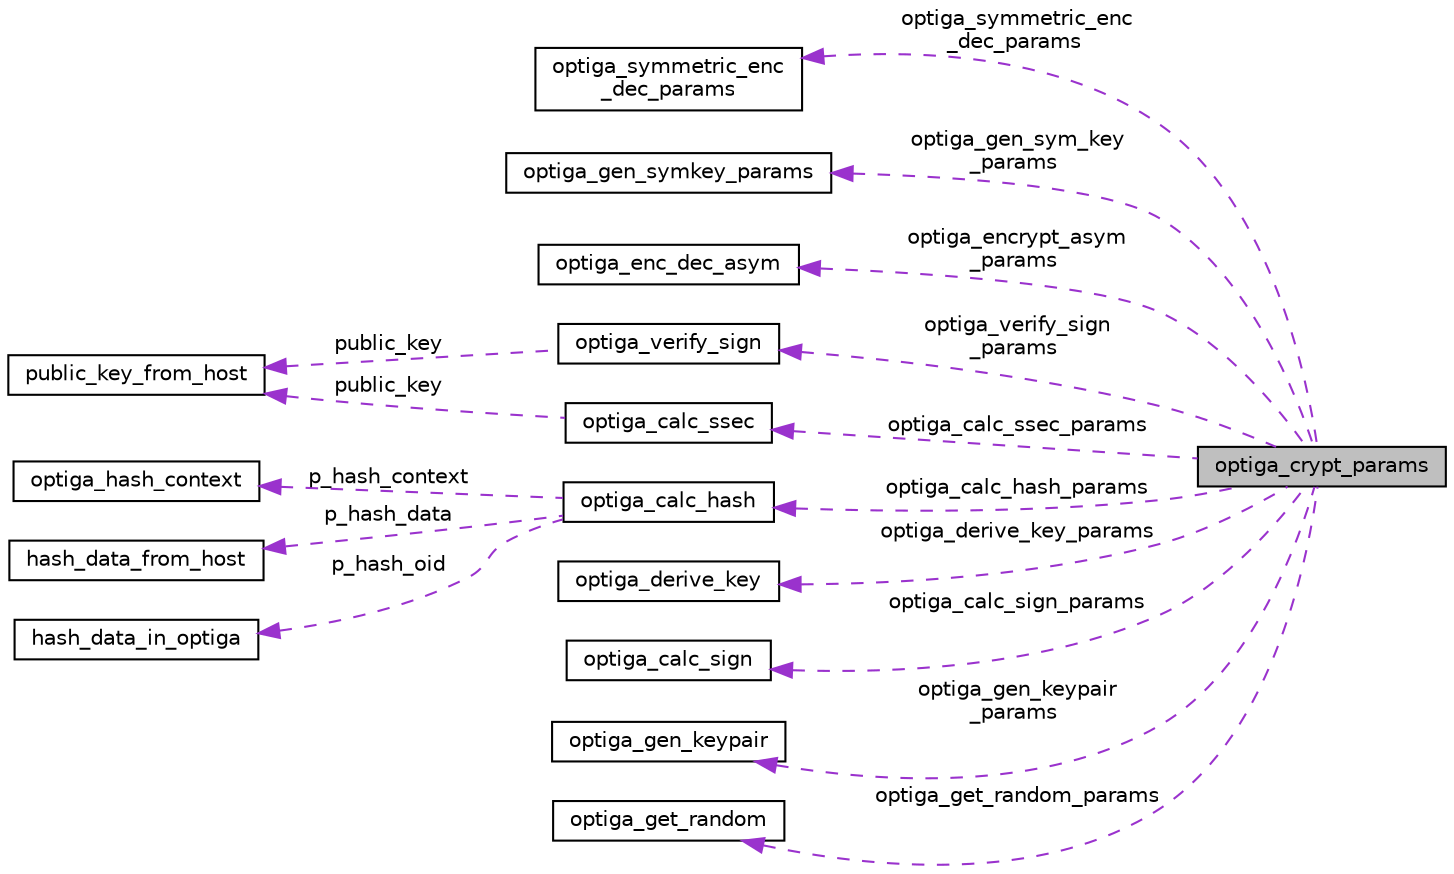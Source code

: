 digraph "optiga_crypt_params"
{
 // LATEX_PDF_SIZE
  edge [fontname="Helvetica",fontsize="10",labelfontname="Helvetica",labelfontsize="10"];
  node [fontname="Helvetica",fontsize="10",shape=record];
  rankdir="LR";
  Node1 [label="optiga_crypt_params",height=0.2,width=0.4,color="black", fillcolor="grey75", style="filled", fontcolor="black",tooltip="union for OPTIGA crypt parameters"];
  Node2 -> Node1 [dir="back",color="darkorchid3",fontsize="10",style="dashed",label=" optiga_symmetric_enc\l_dec_params" ,fontname="Helvetica"];
  Node2 [label="optiga_symmetric_enc\l_dec_params",height=0.2,width=0.4,color="black", fillcolor="white", style="filled",URL="$d0/d63/structoptiga__symmetric__enc__dec__params.html",tooltip="Specifies the data structure for symmetric encrypt and decrypt."];
  Node3 -> Node1 [dir="back",color="darkorchid3",fontsize="10",style="dashed",label=" optiga_gen_sym_key\l_params" ,fontname="Helvetica"];
  Node3 [label="optiga_gen_symkey_params",height=0.2,width=0.4,color="black", fillcolor="white", style="filled",URL="$d9/d23/structoptiga__gen__symkey__params.html",tooltip="Specifies the data structure for symmetric generate key."];
  Node4 -> Node1 [dir="back",color="darkorchid3",fontsize="10",style="dashed",label=" optiga_encrypt_asym\l_params" ,fontname="Helvetica"];
  Node4 [label="optiga_enc_dec_asym",height=0.2,width=0.4,color="black", fillcolor="white", style="filled",URL="$dd/d4a/structoptiga__enc__dec__asym.html",tooltip="Specifies the structure for asymmetric encryption and decryption."];
  Node5 -> Node1 [dir="back",color="darkorchid3",fontsize="10",style="dashed",label=" optiga_verify_sign\l_params" ,fontname="Helvetica"];
  Node5 [label="optiga_verify_sign",height=0.2,width=0.4,color="black", fillcolor="white", style="filled",URL="$d7/d33/structoptiga__verify__sign.html",tooltip="Specifies the data structure for ECDSA signature verification."];
  Node6 -> Node5 [dir="back",color="darkorchid3",fontsize="10",style="dashed",label=" public_key" ,fontname="Helvetica"];
  Node6 [label="public_key_from_host",height=0.2,width=0.4,color="black", fillcolor="white", style="filled",URL="$dd/d21/structpublic__key__from__host.html",tooltip="Specifies the data structure of the Public Key details (key, size and type)"];
  Node7 -> Node1 [dir="back",color="darkorchid3",fontsize="10",style="dashed",label=" optiga_calc_ssec_params" ,fontname="Helvetica"];
  Node7 [label="optiga_calc_ssec",height=0.2,width=0.4,color="black", fillcolor="white", style="filled",URL="$da/ddc/structoptiga__calc__ssec.html",tooltip="Specifies the data structure for ecdh secret generation."];
  Node6 -> Node7 [dir="back",color="darkorchid3",fontsize="10",style="dashed",label=" public_key" ,fontname="Helvetica"];
  Node8 -> Node1 [dir="back",color="darkorchid3",fontsize="10",style="dashed",label=" optiga_calc_hash_params" ,fontname="Helvetica"];
  Node8 [label="optiga_calc_hash",height=0.2,width=0.4,color="black", fillcolor="white", style="filled",URL="$d0/d20/structoptiga__calc__hash.html",tooltip="Specifies the data structure of calculate hash."];
  Node9 -> Node8 [dir="back",color="darkorchid3",fontsize="10",style="dashed",label=" p_hash_context" ,fontname="Helvetica"];
  Node9 [label="optiga_hash_context",height=0.2,width=0.4,color="black", fillcolor="white", style="filled",URL="$d8/d24/structoptiga__hash__context.html",tooltip="Specifies the structure to the Hash context details managed by OPTIGA."];
  Node10 -> Node8 [dir="back",color="darkorchid3",fontsize="10",style="dashed",label=" p_hash_data" ,fontname="Helvetica"];
  Node10 [label="hash_data_from_host",height=0.2,width=0.4,color="black", fillcolor="white", style="filled",URL="$da/d84/structhash__data__from__host.html",tooltip="Specifies the structure to provide the details of data to be hashed from host."];
  Node11 -> Node8 [dir="back",color="darkorchid3",fontsize="10",style="dashed",label=" p_hash_oid" ,fontname="Helvetica"];
  Node11 [label="hash_data_in_optiga",height=0.2,width=0.4,color="black", fillcolor="white", style="filled",URL="$df/d46/structhash__data__in__optiga.html",tooltip="Specifies the structure to provide the details of data to be hashed from OPTIGA."];
  Node12 -> Node1 [dir="back",color="darkorchid3",fontsize="10",style="dashed",label=" optiga_derive_key_params" ,fontname="Helvetica"];
  Node12 [label="optiga_derive_key",height=0.2,width=0.4,color="black", fillcolor="white", style="filled",URL="$d2/dec/structoptiga__derive__key.html",tooltip="Specifies the structure for derivation of key using pseudo random function."];
  Node13 -> Node1 [dir="back",color="darkorchid3",fontsize="10",style="dashed",label=" optiga_calc_sign_params" ,fontname="Helvetica"];
  Node13 [label="optiga_calc_sign",height=0.2,width=0.4,color="black", fillcolor="white", style="filled",URL="$d2/d1d/structoptiga__calc__sign.html",tooltip="Specifies the data structure for ECDSA signature."];
  Node14 -> Node1 [dir="back",color="darkorchid3",fontsize="10",style="dashed",label=" optiga_gen_keypair\l_params" ,fontname="Helvetica"];
  Node14 [label="optiga_gen_keypair",height=0.2,width=0.4,color="black", fillcolor="white", style="filled",URL="$d9/d66/structoptiga__gen__keypair.html",tooltip="Specifies the data structure for generate key pair."];
  Node15 -> Node1 [dir="back",color="darkorchid3",fontsize="10",style="dashed",label=" optiga_get_random_params" ,fontname="Helvetica"];
  Node15 [label="optiga_get_random",height=0.2,width=0.4,color="black", fillcolor="white", style="filled",URL="$d9/d89/structoptiga__get__random.html",tooltip="Specifies the data structure of random generation."];
}
